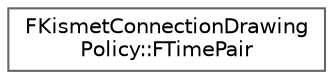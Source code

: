 digraph "Graphical Class Hierarchy"
{
 // INTERACTIVE_SVG=YES
 // LATEX_PDF_SIZE
  bgcolor="transparent";
  edge [fontname=Helvetica,fontsize=10,labelfontname=Helvetica,labelfontsize=10];
  node [fontname=Helvetica,fontsize=10,shape=box,height=0.2,width=0.4];
  rankdir="LR";
  Node0 [id="Node000000",label="FKismetConnectionDrawing\lPolicy::FTimePair",height=0.2,width=0.4,color="grey40", fillcolor="white", style="filled",URL="$d9/d50/structFKismetConnectionDrawingPolicy_1_1FTimePair.html",tooltip=" "];
}
